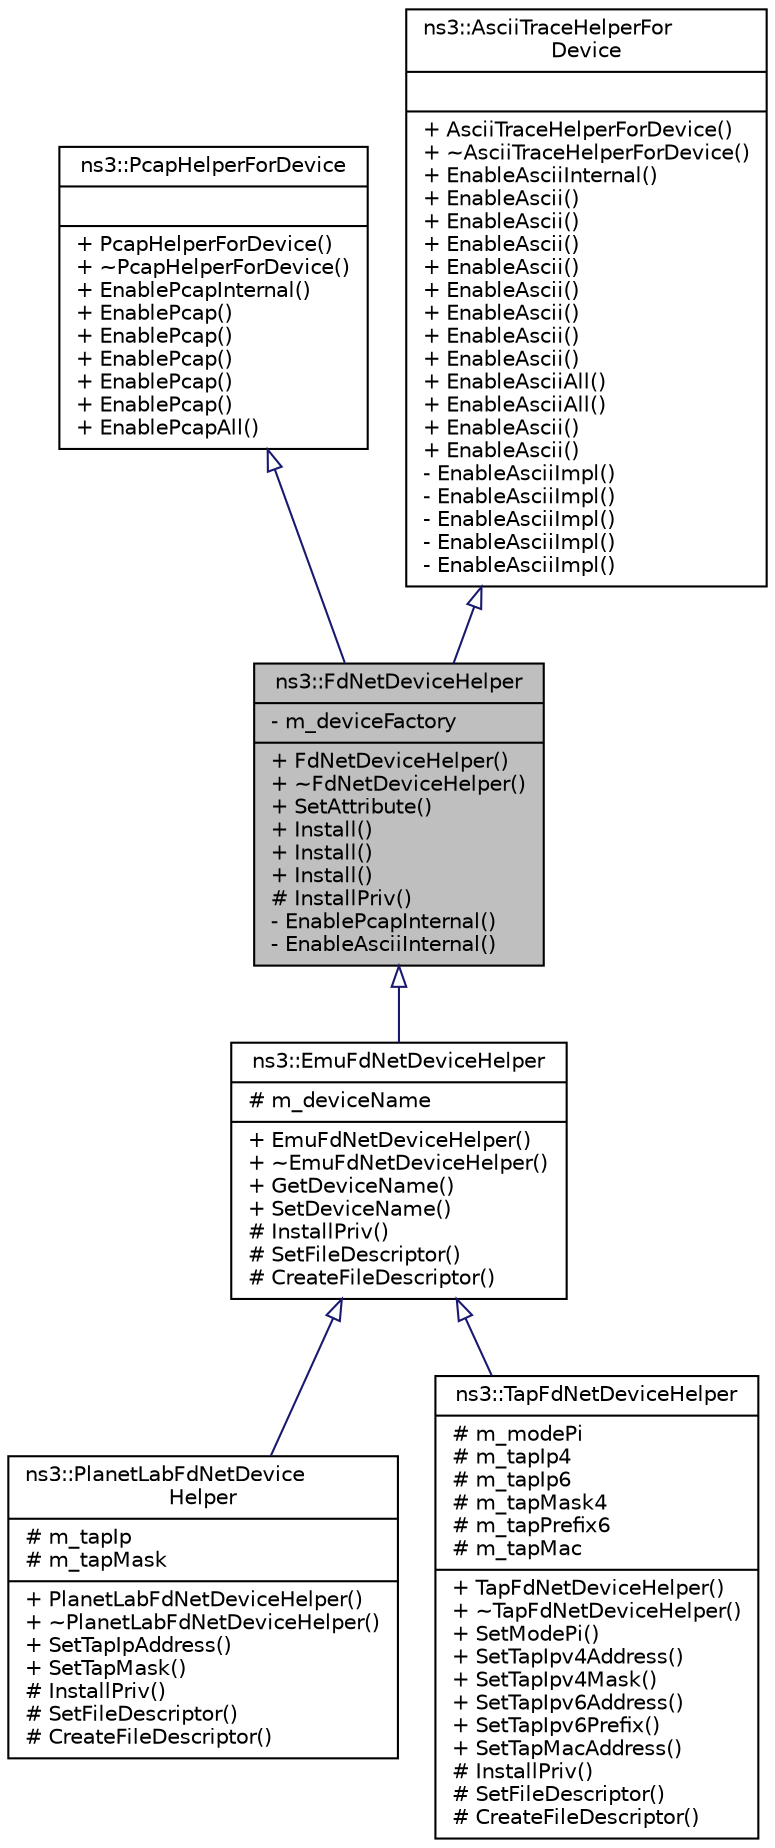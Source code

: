 digraph "ns3::FdNetDeviceHelper"
{
  edge [fontname="Helvetica",fontsize="10",labelfontname="Helvetica",labelfontsize="10"];
  node [fontname="Helvetica",fontsize="10",shape=record];
  Node1 [label="{ns3::FdNetDeviceHelper\n|- m_deviceFactory\l|+ FdNetDeviceHelper()\l+ ~FdNetDeviceHelper()\l+ SetAttribute()\l+ Install()\l+ Install()\l+ Install()\l# InstallPriv()\l- EnablePcapInternal()\l- EnableAsciiInternal()\l}",height=0.2,width=0.4,color="black", fillcolor="grey75", style="filled", fontcolor="black"];
  Node2 -> Node1 [dir="back",color="midnightblue",fontsize="10",style="solid",arrowtail="onormal"];
  Node2 [label="{ns3::PcapHelperForDevice\n||+ PcapHelperForDevice()\l+ ~PcapHelperForDevice()\l+ EnablePcapInternal()\l+ EnablePcap()\l+ EnablePcap()\l+ EnablePcap()\l+ EnablePcap()\l+ EnablePcap()\l+ EnablePcapAll()\l}",height=0.2,width=0.4,color="black", fillcolor="white", style="filled",URL="$d5/d03/classns3_1_1PcapHelperForDevice.html",tooltip="Base class providing common user-level pcap operations for helpers representing net devices..."];
  Node3 -> Node1 [dir="back",color="midnightblue",fontsize="10",style="solid",arrowtail="onormal"];
  Node3 [label="{ns3::AsciiTraceHelperFor\lDevice\n||+ AsciiTraceHelperForDevice()\l+ ~AsciiTraceHelperForDevice()\l+ EnableAsciiInternal()\l+ EnableAscii()\l+ EnableAscii()\l+ EnableAscii()\l+ EnableAscii()\l+ EnableAscii()\l+ EnableAscii()\l+ EnableAscii()\l+ EnableAscii()\l+ EnableAsciiAll()\l+ EnableAsciiAll()\l+ EnableAscii()\l+ EnableAscii()\l- EnableAsciiImpl()\l- EnableAsciiImpl()\l- EnableAsciiImpl()\l- EnableAsciiImpl()\l- EnableAsciiImpl()\l}",height=0.2,width=0.4,color="black", fillcolor="white", style="filled",URL="$dd/daf/classns3_1_1AsciiTraceHelperForDevice.html",tooltip="Base class providing common user-level ascii trace operations for helpers representing net devices..."];
  Node1 -> Node4 [dir="back",color="midnightblue",fontsize="10",style="solid",arrowtail="onormal"];
  Node4 [label="{ns3::EmuFdNetDeviceHelper\n|# m_deviceName\l|+ EmuFdNetDeviceHelper()\l+ ~EmuFdNetDeviceHelper()\l+ GetDeviceName()\l+ SetDeviceName()\l# InstallPriv()\l# SetFileDescriptor()\l# CreateFileDescriptor()\l}",height=0.2,width=0.4,color="black", fillcolor="white", style="filled",URL="$df/d71/classns3_1_1EmuFdNetDeviceHelper.html",tooltip="build a set of FdNetDevice objects attached to a physical network interface "];
  Node4 -> Node5 [dir="back",color="midnightblue",fontsize="10",style="solid",arrowtail="onormal"];
  Node5 [label="{ns3::PlanetLabFdNetDevice\lHelper\n|# m_tapIp\l# m_tapMask\l|+ PlanetLabFdNetDeviceHelper()\l+ ~PlanetLabFdNetDeviceHelper()\l+ SetTapIpAddress()\l+ SetTapMask()\l# InstallPriv()\l# SetFileDescriptor()\l# CreateFileDescriptor()\l}",height=0.2,width=0.4,color="black", fillcolor="white", style="filled",URL="$dc/dd7/classns3_1_1PlanetLabFdNetDeviceHelper.html",tooltip="build a set of FdNetDevice objects attached to a virtual TAP network interface "];
  Node4 -> Node6 [dir="back",color="midnightblue",fontsize="10",style="solid",arrowtail="onormal"];
  Node6 [label="{ns3::TapFdNetDeviceHelper\n|# m_modePi\l# m_tapIp4\l# m_tapIp6\l# m_tapMask4\l# m_tapPrefix6\l# m_tapMac\l|+ TapFdNetDeviceHelper()\l+ ~TapFdNetDeviceHelper()\l+ SetModePi()\l+ SetTapIpv4Address()\l+ SetTapIpv4Mask()\l+ SetTapIpv6Address()\l+ SetTapIpv6Prefix()\l+ SetTapMacAddress()\l# InstallPriv()\l# SetFileDescriptor()\l# CreateFileDescriptor()\l}",height=0.2,width=0.4,color="black", fillcolor="white", style="filled",URL="$d9/d94/classns3_1_1TapFdNetDeviceHelper.html",tooltip="build a set of FdNetDevice objects attached to a virtual TAP network interface "];
}
